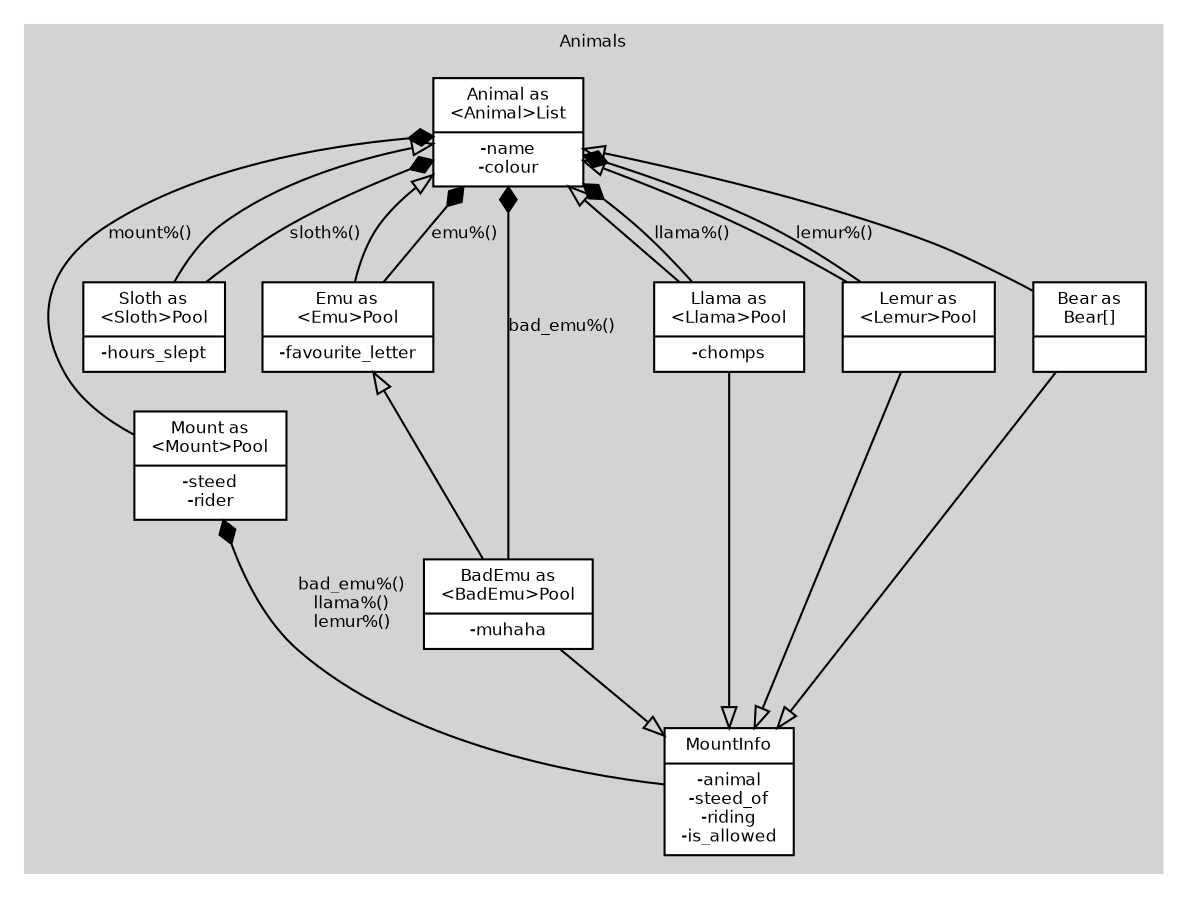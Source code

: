 digraph {
	fontname = "Bitstream Vera Sans";
	fontsize = 8;
	node [
		fontname = "Bitstream Vera Sans",
		fontsize = 8,
		shape = "record"
	];
	edge [
		fontname = "Bitstream Vera Sans",
		fontsize = 8,
	];
	subgraph cluster_Animals {
		label = "Animals";
		style = filled;
		color = lightgrey;
		node [style = filled, fillcolor = white];

		Animal [ label = "{Animal as\n\<Animal\>List|-name\n-colour}" ];
		Mount [ label = "{Mount as\n\<Mount\>Pool|-steed\n-rider}" ]
		MountInfo [label="{MountInfo|-animal\n-steed_of\n-riding\n-is_allowed}"]
		Sloth [ label = "{Sloth as\n\<Sloth\>Pool|-hours_slept}" ];
		Emu [ label = "{Emu as\n\<Emu\>Pool|-favourite_letter}"];
		BadEmu [label="{BadEmu as\n\<BadEmu\>Pool|-muhaha}"];
		Llama [label="{Llama as\n\<Llama\>Pool|-chomps}"];
		Lemur [label="{Lemur as\n\<Lemur\>Pool|}"];
		Bear [label="{Bear as\nBear[]|}"];

		{ rank = same; Sloth; Emu; Llama; Lemur; Bear; }

		# inheritance (nested {struct}s)
		edge [ arrowtail = "onormal", dir = back ];
		Animal -> Sloth;
		Animal -> Emu -> BadEmu;
		Animal -> Llama;
		Animal ->Lemur;
		Animal -> Bear;
		edge [ arrowhead = "onormal", dir = forward ];
		BadEmu -> MountInfo;
		Llama -> MountInfo;
		Lemur -> MountInfo;
		Bear -> MountInfo;

		# composition
		# when the memory changes locations due to a {realloc}
		# \each == _migrate
		edge [ arrowtail = "diamond", dir = back ];
		Animal -> Sloth [ label = "sloth%()" ];
		Animal -> Emu  [ label = "emu%()" ];
		Animal -> BadEmu [ label = "bad_emu%()" ];
		Animal -> Llama [ label = "llama%()" ];
		Animal -> Lemur [ label = "lemur%()" ];
		Mount -> MountInfo [ label = "bad_emu%()\nllama%()\nlemur%()" ];
		Animal -> Mount [ label = "mount%()" ];
	}
}
